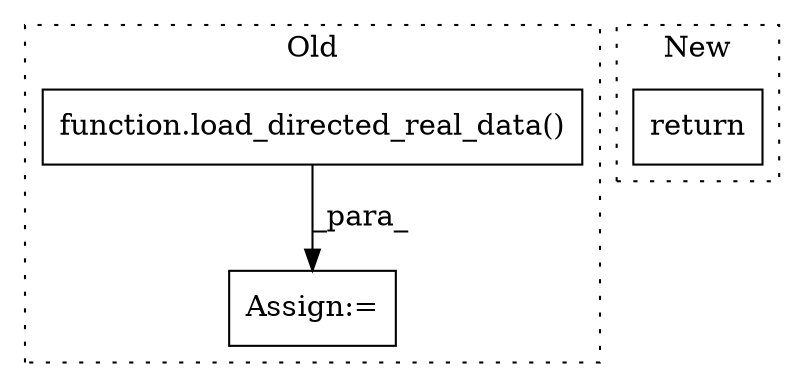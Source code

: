 digraph G {
subgraph cluster0 {
1 [label="function.load_directed_real_data()" a="75" s="932" l="62" shape="box"];
3 [label="Assign:=" a="68" s="929" l="3" shape="box"];
label = "Old";
style="dotted";
}
subgraph cluster1 {
2 [label="return" a="93" s="2102" l="6" shape="box"];
label = "New";
style="dotted";
}
1 -> 3 [label="_para_"];
}